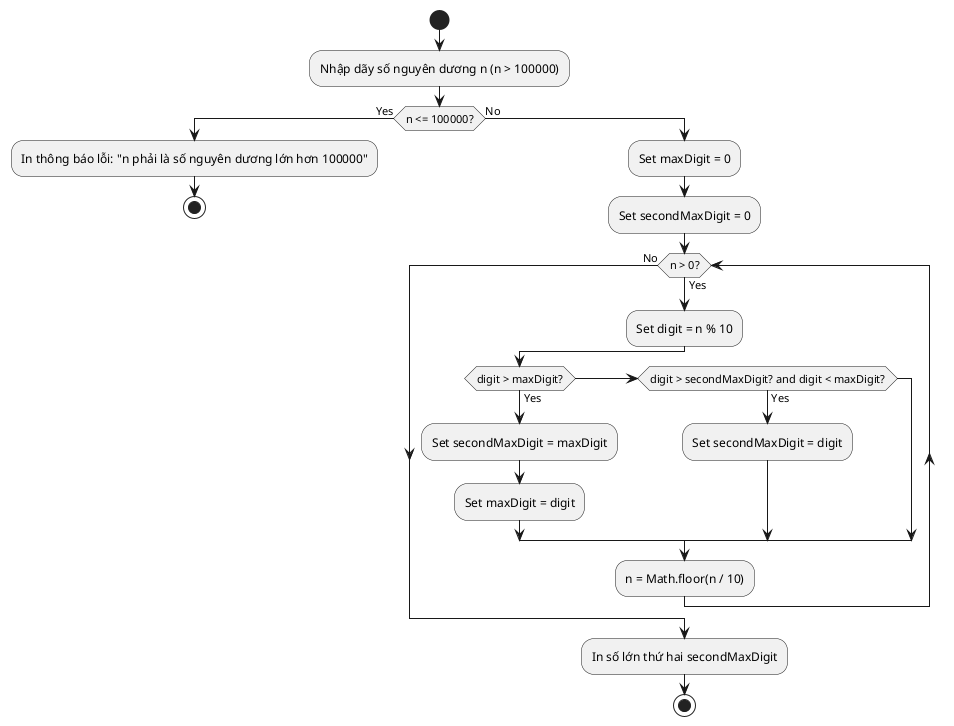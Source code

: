 @startuml 2b
start
:Nhập dãy số nguyên dương n (n > 100000);
if (n <= 100000?) then (Yes)
:In thông báo lỗi: "n phải là số nguyên dương lớn hơn 100000";
stop
else (No)
:Set maxDigit = 0;
:Set secondMaxDigit = 0;
while (n > 0?) is (Yes)
:Set digit = n % 10;
if (digit > maxDigit?) then (Yes)
:Set secondMaxDigit = maxDigit;
:Set maxDigit = digit;
elseif (digit > secondMaxDigit? and digit < maxDigit?) then (Yes)
:Set secondMaxDigit = digit;
endif
:n = Math.floor(n / 10);
endwhile (No)
:In số lớn thứ hai secondMaxDigit;
stop
@enduml
